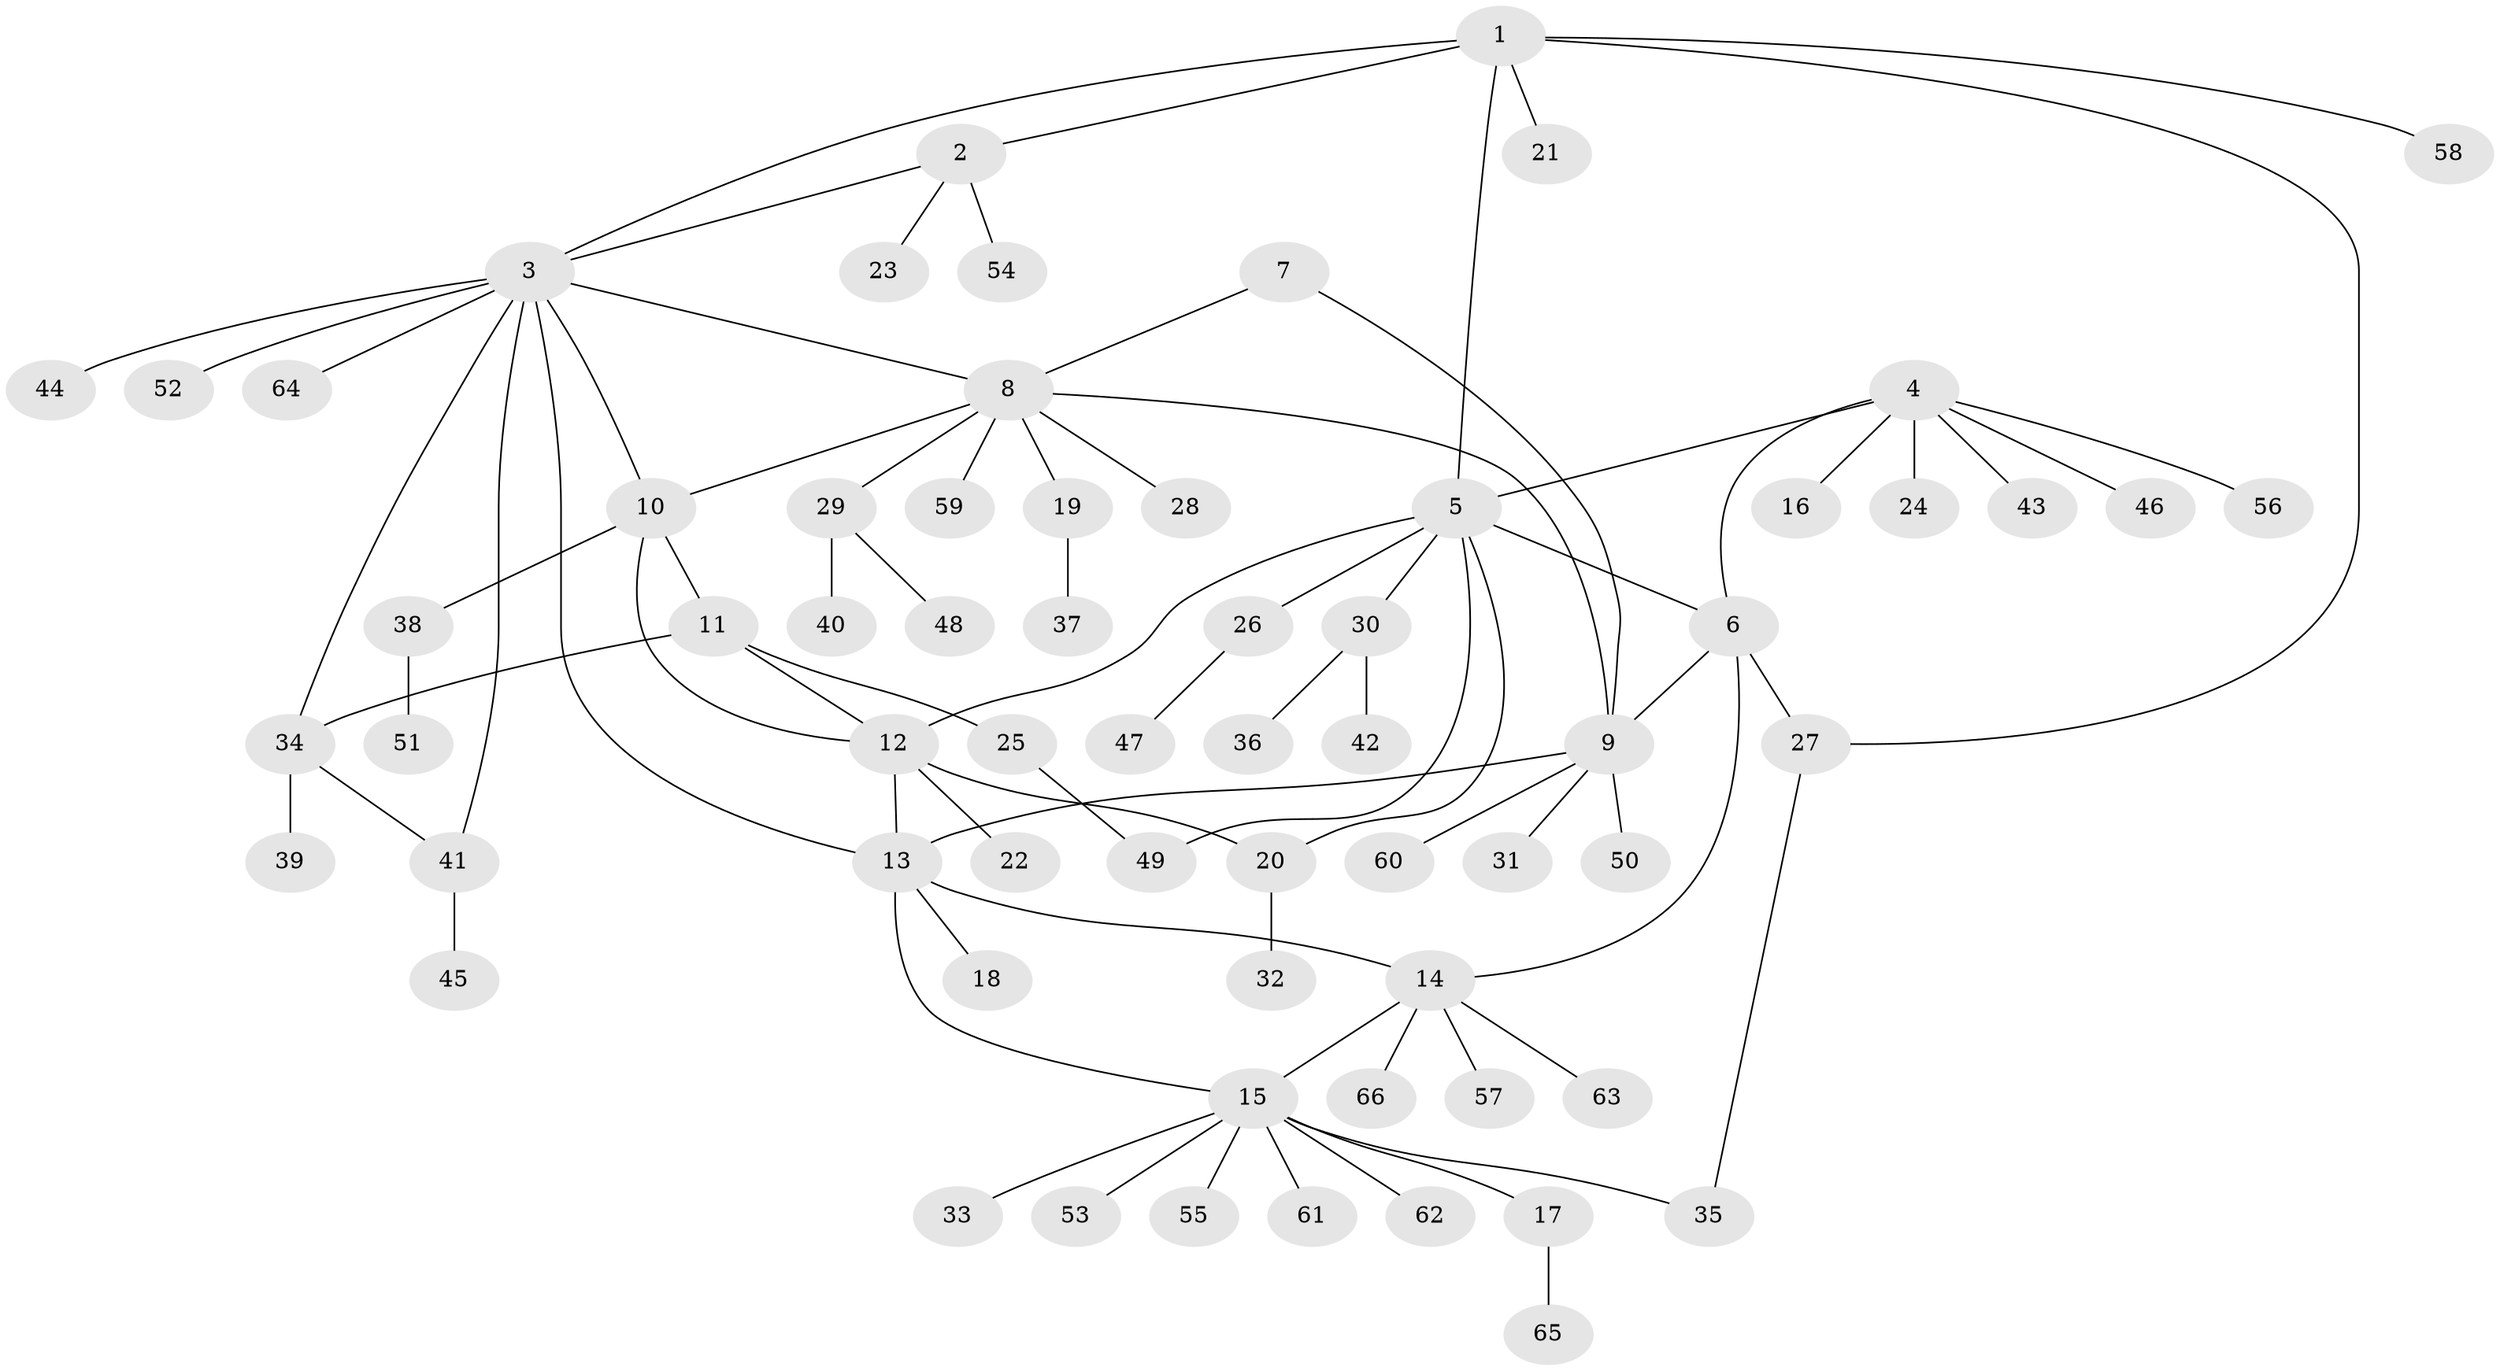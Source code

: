 // coarse degree distribution, {5: 0.043478260869565216, 4: 0.06521739130434782, 9: 0.021739130434782608, 7: 0.06521739130434782, 6: 0.043478260869565216, 2: 0.06521739130434782, 8: 0.021739130434782608, 10: 0.021739130434782608, 1: 0.6304347826086957, 3: 0.021739130434782608}
// Generated by graph-tools (version 1.1) at 2025/19/03/04/25 18:19:55]
// undirected, 66 vertices, 82 edges
graph export_dot {
graph [start="1"]
  node [color=gray90,style=filled];
  1;
  2;
  3;
  4;
  5;
  6;
  7;
  8;
  9;
  10;
  11;
  12;
  13;
  14;
  15;
  16;
  17;
  18;
  19;
  20;
  21;
  22;
  23;
  24;
  25;
  26;
  27;
  28;
  29;
  30;
  31;
  32;
  33;
  34;
  35;
  36;
  37;
  38;
  39;
  40;
  41;
  42;
  43;
  44;
  45;
  46;
  47;
  48;
  49;
  50;
  51;
  52;
  53;
  54;
  55;
  56;
  57;
  58;
  59;
  60;
  61;
  62;
  63;
  64;
  65;
  66;
  1 -- 2;
  1 -- 3;
  1 -- 5;
  1 -- 21;
  1 -- 27;
  1 -- 58;
  2 -- 3;
  2 -- 23;
  2 -- 54;
  3 -- 8;
  3 -- 10;
  3 -- 13;
  3 -- 34;
  3 -- 41;
  3 -- 44;
  3 -- 52;
  3 -- 64;
  4 -- 5;
  4 -- 6;
  4 -- 16;
  4 -- 24;
  4 -- 43;
  4 -- 46;
  4 -- 56;
  5 -- 6;
  5 -- 12;
  5 -- 20;
  5 -- 26;
  5 -- 30;
  5 -- 49;
  6 -- 9;
  6 -- 14;
  6 -- 27;
  7 -- 8;
  7 -- 9;
  8 -- 9;
  8 -- 10;
  8 -- 19;
  8 -- 28;
  8 -- 29;
  8 -- 59;
  9 -- 13;
  9 -- 31;
  9 -- 50;
  9 -- 60;
  10 -- 11;
  10 -- 12;
  10 -- 38;
  11 -- 12;
  11 -- 25;
  11 -- 34;
  12 -- 13;
  12 -- 20;
  12 -- 22;
  13 -- 14;
  13 -- 15;
  13 -- 18;
  14 -- 15;
  14 -- 57;
  14 -- 63;
  14 -- 66;
  15 -- 17;
  15 -- 33;
  15 -- 35;
  15 -- 53;
  15 -- 55;
  15 -- 61;
  15 -- 62;
  17 -- 65;
  19 -- 37;
  20 -- 32;
  25 -- 49;
  26 -- 47;
  27 -- 35;
  29 -- 40;
  29 -- 48;
  30 -- 36;
  30 -- 42;
  34 -- 39;
  34 -- 41;
  38 -- 51;
  41 -- 45;
}

